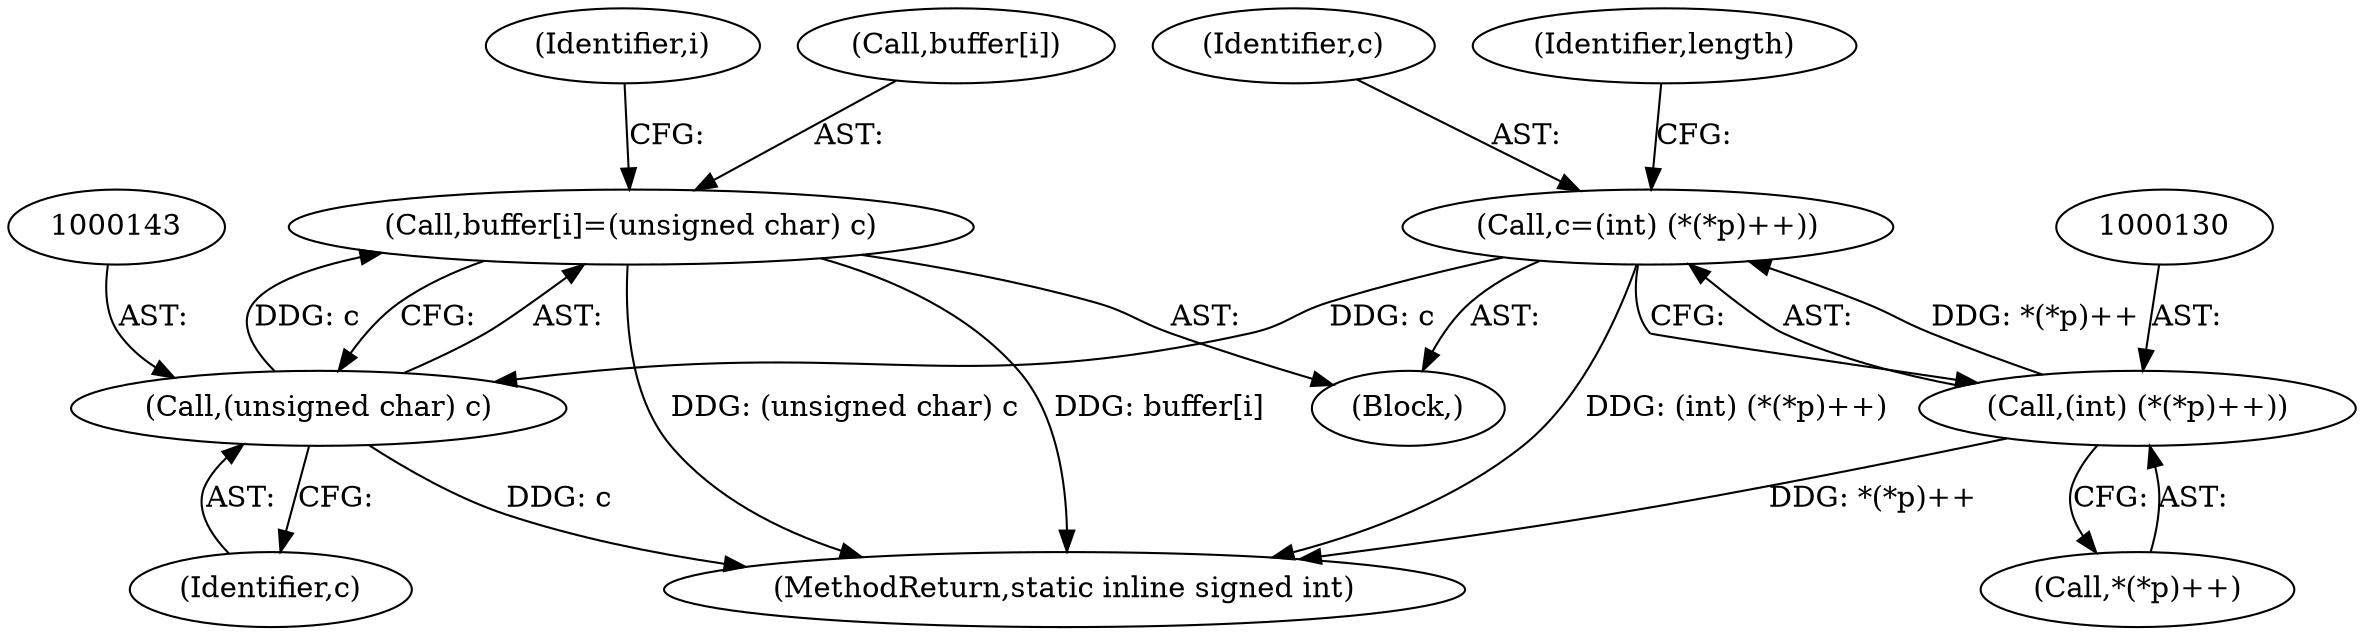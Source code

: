 digraph "0_ImageMagick_d8ab7f046587f2e9f734b687ba7e6e10147c294b_6@array" {
"1000138" [label="(Call,buffer[i]=(unsigned char) c)"];
"1000142" [label="(Call,(unsigned char) c)"];
"1000127" [label="(Call,c=(int) (*(*p)++))"];
"1000129" [label="(Call,(int) (*(*p)++))"];
"1000144" [label="(Identifier,c)"];
"1000131" [label="(Call,*(*p)++)"];
"1000125" [label="(Identifier,i)"];
"1000139" [label="(Call,buffer[i])"];
"1000190" [label="(MethodReturn,static inline signed int)"];
"1000128" [label="(Identifier,c)"];
"1000127" [label="(Call,c=(int) (*(*p)++))"];
"1000138" [label="(Call,buffer[i]=(unsigned char) c)"];
"1000129" [label="(Call,(int) (*(*p)++))"];
"1000137" [label="(Identifier,length)"];
"1000142" [label="(Call,(unsigned char) c)"];
"1000126" [label="(Block,)"];
"1000138" -> "1000126"  [label="AST: "];
"1000138" -> "1000142"  [label="CFG: "];
"1000139" -> "1000138"  [label="AST: "];
"1000142" -> "1000138"  [label="AST: "];
"1000125" -> "1000138"  [label="CFG: "];
"1000138" -> "1000190"  [label="DDG: (unsigned char) c"];
"1000138" -> "1000190"  [label="DDG: buffer[i]"];
"1000142" -> "1000138"  [label="DDG: c"];
"1000142" -> "1000144"  [label="CFG: "];
"1000143" -> "1000142"  [label="AST: "];
"1000144" -> "1000142"  [label="AST: "];
"1000142" -> "1000190"  [label="DDG: c"];
"1000127" -> "1000142"  [label="DDG: c"];
"1000127" -> "1000126"  [label="AST: "];
"1000127" -> "1000129"  [label="CFG: "];
"1000128" -> "1000127"  [label="AST: "];
"1000129" -> "1000127"  [label="AST: "];
"1000137" -> "1000127"  [label="CFG: "];
"1000127" -> "1000190"  [label="DDG: (int) (*(*p)++)"];
"1000129" -> "1000127"  [label="DDG: *(*p)++"];
"1000129" -> "1000131"  [label="CFG: "];
"1000130" -> "1000129"  [label="AST: "];
"1000131" -> "1000129"  [label="AST: "];
"1000129" -> "1000190"  [label="DDG: *(*p)++"];
}
